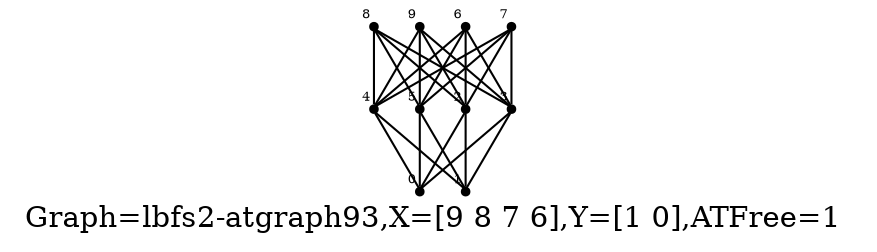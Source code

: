 /* Created by igraph 0.8.0-pre+0200568 */
graph {
  graph [
    label="Graph=lbfs2-atgraph93,X=[9 8 7 6],Y=[1 0],ATFree=1 "
    labelloc=bottom
  ];
  0 [
    pos="-0.100000,2.000000!"
    shape=point
    fontsize=6
    xlabel=0
  ];
  1 [
    pos="0.000000,1.000000!"
    shape=point
    fontsize=6
    xlabel=1
  ];
  2 [
    pos="0.900000,3.000000!"
    shape=point
    fontsize=6
    xlabel=2
  ];
  3 [
    pos="1.000000,2.000000!"
    shape=point
    fontsize=6
    xlabel=3
  ];
  4 [
    pos="0.900000,1.000000!"
    shape=point
    fontsize=6
    xlabel=4
  ];
  5 [
    pos="1.000000,0.000000!"
    shape=point
    fontsize=6
    xlabel=5
  ];
  6 [
    pos="1.900000,3.000000!"
    shape=point
    fontsize=6
    xlabel=6
  ];
  7 [
    pos="2.000000,2.000000!"
    shape=point
    fontsize=6
    xlabel=7
  ];
  8 [
    pos="1.900000,1.000000!"
    shape=point
    fontsize=6
    xlabel=8
  ];
  9 [
    pos="2.000000,0.000000!"
    shape=point
    fontsize=6
    xlabel=9
  ];

  2 -- 0;
  3 -- 0;
  4 -- 0;
  5 -- 0;
  2 -- 1;
  3 -- 1;
  4 -- 1;
  5 -- 1;
  6 -- 2;
  7 -- 2;
  8 -- 2;
  9 -- 2;
  6 -- 3;
  7 -- 3;
  8 -- 3;
  9 -- 3;
  6 -- 4;
  7 -- 4;
  8 -- 4;
  9 -- 4;
  6 -- 5;
  7 -- 5;
  8 -- 5;
  9 -- 5;
}
